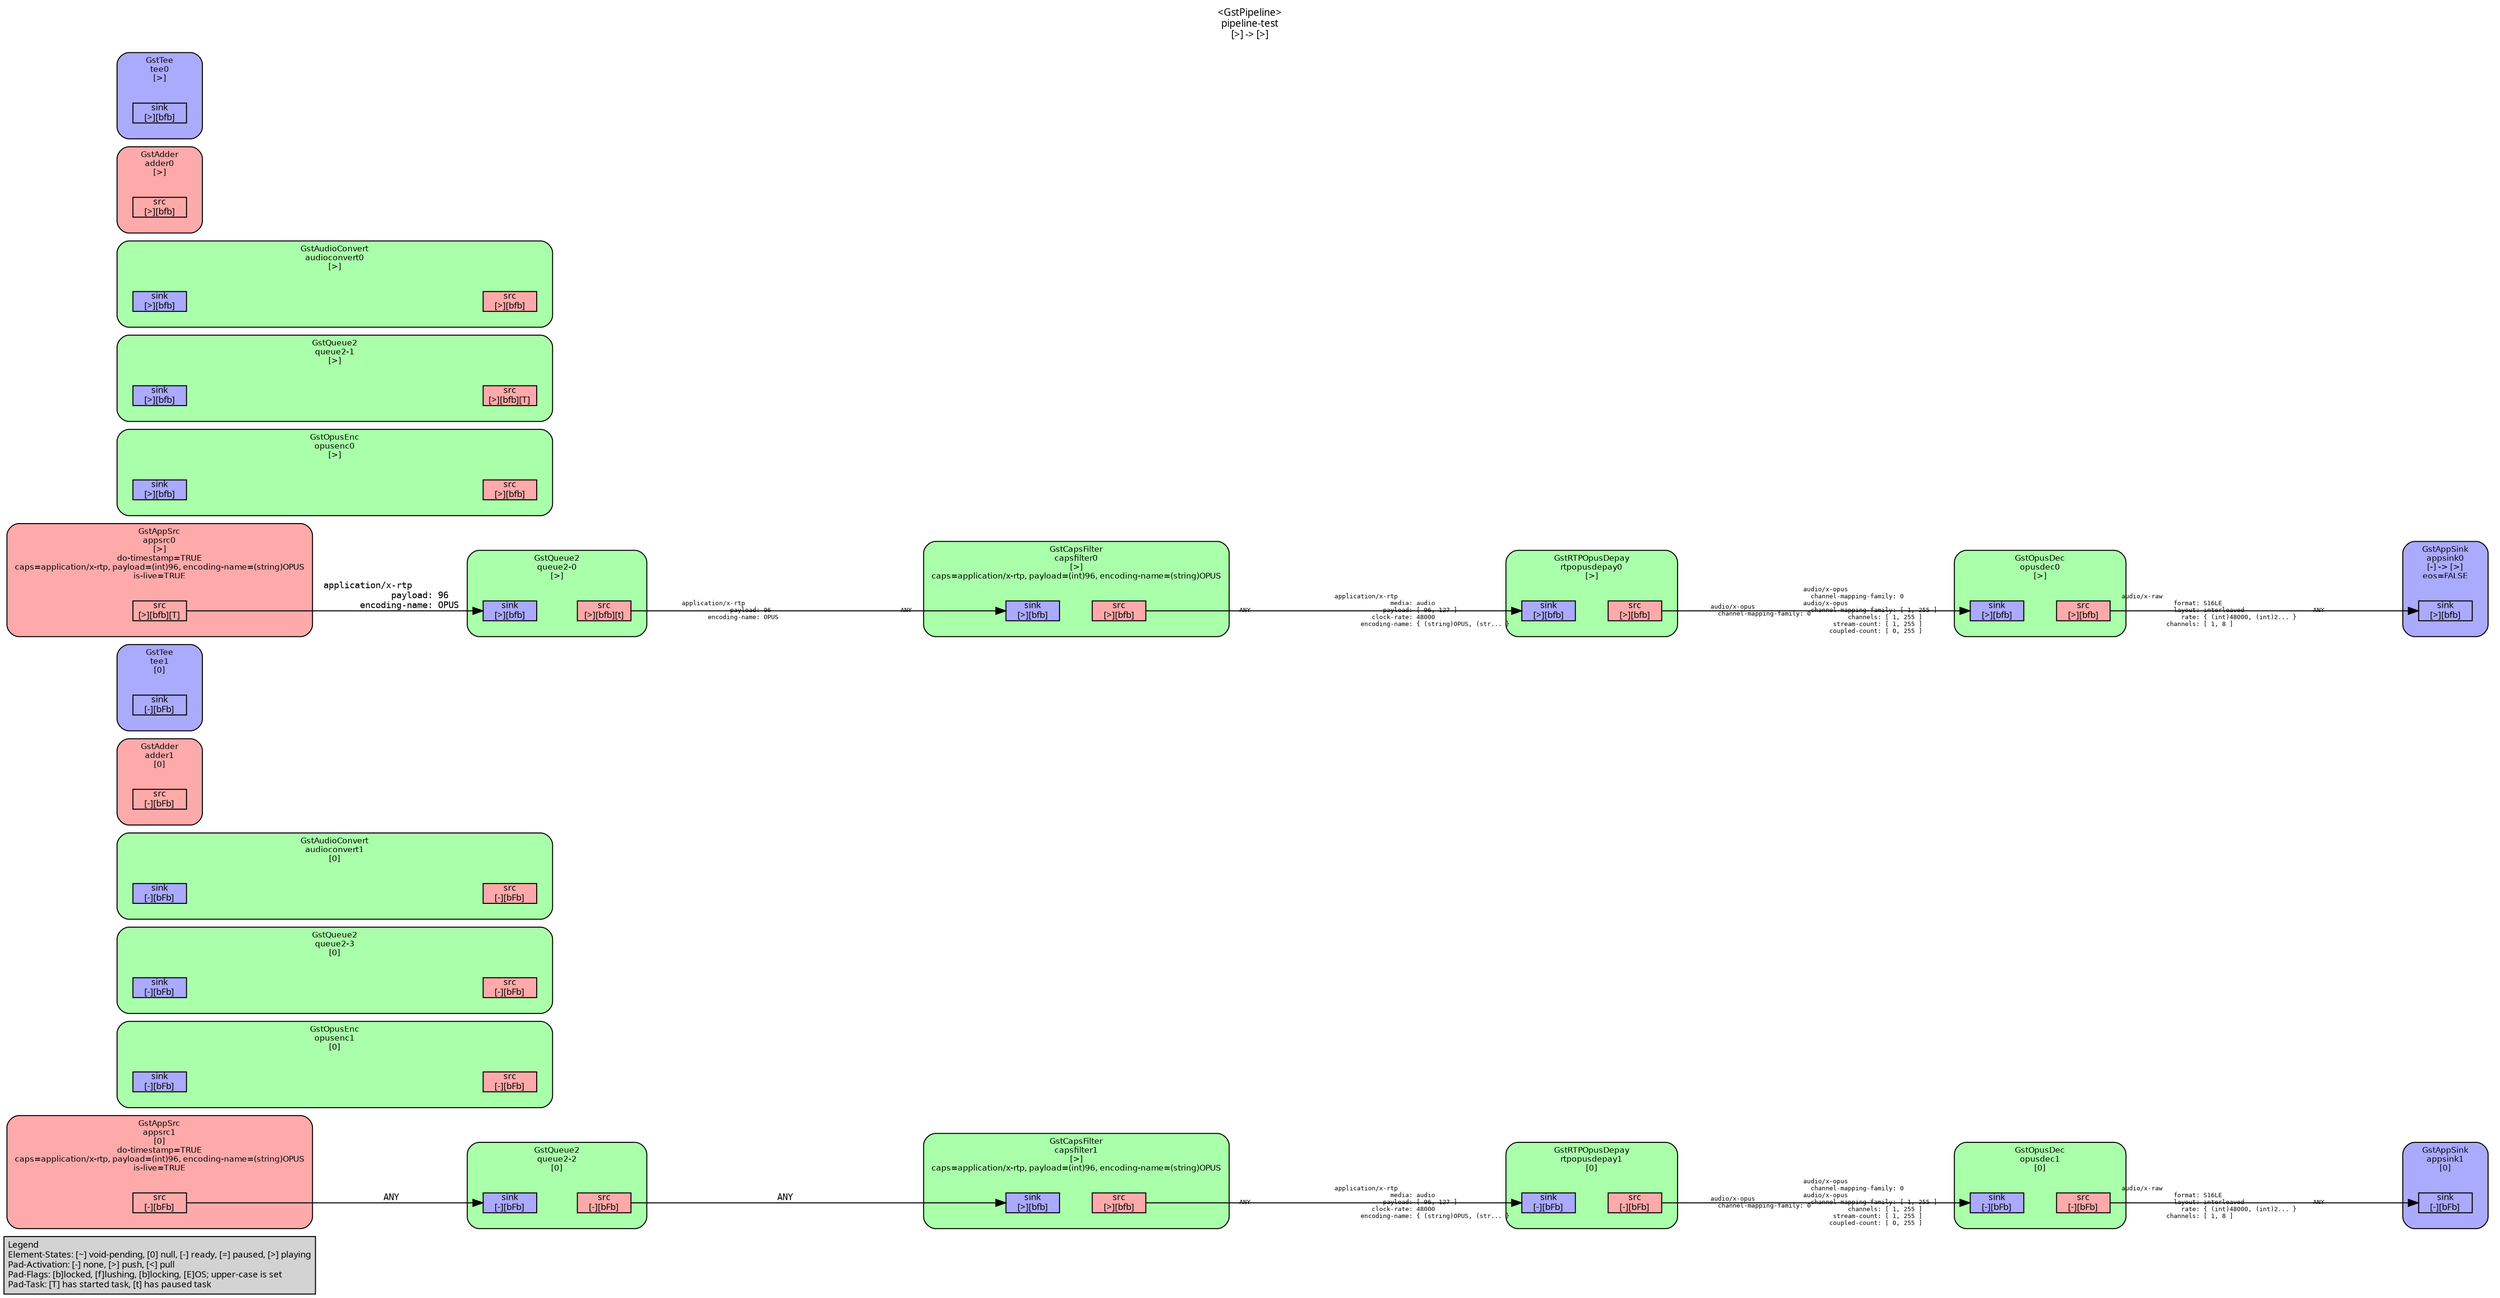 digraph pipeline {
  rankdir=LR;
  fontname="sans";
  fontsize="10";
  labelloc=t;
  nodesep=.1;
  ranksep=.2;
  label="<GstPipeline>\npipeline-test\n[>] -> [>]";
  node [style="filled,rounded", shape=box, fontsize="9", fontname="sans", margin="0.0,0.0"];
  edge [labelfontsize="6", fontsize="9", fontname="monospace"];
  
  legend [
    pos="0,0!",
    margin="0.05,0.05",
    style="filled",
    label="Legend\lElement-States: [~] void-pending, [0] null, [-] ready, [=] paused, [>] playing\lPad-Activation: [-] none, [>] push, [<] pull\lPad-Flags: [b]locked, [f]lushing, [b]locking, [E]OS; upper-case is set\lPad-Task: [T] has started task, [t] has paused task\l",
  ];
  subgraph cluster_capsfilter1_0x14504ee00 {
    fontname="Bitstream Vera Sans";
    fontsize="8";
    style="filled,rounded";
    color=black;
    label="GstCapsFilter\ncapsfilter1\n[>]\ncaps=application/x-rtp, payload=(int)96, encoding-name=(string)OPUS";
    subgraph cluster_capsfilter1_0x14504ee00_sink {
      label="";
      style="invis";
      capsfilter1_0x14504ee00_sink_0x14487d800 [color=black, fillcolor="#aaaaff", label="sink\n[>][bfb]", height="0.2", style="filled,solid"];
    }

    subgraph cluster_capsfilter1_0x14504ee00_src {
      label="";
      style="invis";
      capsfilter1_0x14504ee00_src_0x14487da50 [color=black, fillcolor="#ffaaaa", label="src\n[>][bfb]", height="0.2", style="filled,solid"];
    }

    capsfilter1_0x14504ee00_sink_0x14487d800 -> capsfilter1_0x14504ee00_src_0x14487da50 [style="invis"];
    fillcolor="#aaffaa";
  }

  capsfilter1_0x14504ee00_src_0x14487da50 -> rtpopusdepay1_0x14486cd50_sink_0x144071830 [labeldistance="10", labelangle="0", label="                                                  ", taillabel="ANY", headlabel="application/x-rtp\l               media: audio\l             payload: [ 96, 127 ]\l          clock-rate: 48000\l       encoding-name: { (string)OPUS, (str... }\l"]
  subgraph cluster_appsink1_0x14504a110 {
    fontname="Bitstream Vera Sans";
    fontsize="8";
    style="filled,rounded";
    color=black;
    label="GstAppSink\nappsink1\n[0]";
    subgraph cluster_appsink1_0x14504a110_sink {
      label="";
      style="invis";
      appsink1_0x14504a110_sink_0x14487d5b0 [color=black, fillcolor="#aaaaff", label="sink\n[-][bFb]", height="0.2", style="filled,solid"];
    }

    fillcolor="#aaaaff";
  }

  subgraph cluster_opusenc1_0x14600e380 {
    fontname="Bitstream Vera Sans";
    fontsize="8";
    style="filled,rounded";
    color=black;
    label="GstOpusEnc\nopusenc1\n[0]";
    subgraph cluster_opusenc1_0x14600e380_sink {
      label="";
      style="invis";
      opusenc1_0x14600e380_sink_0x14487d110 [color=black, fillcolor="#aaaaff", label="sink\n[-][bFb]", height="0.2", style="filled,solid"];
    }

    subgraph cluster_opusenc1_0x14600e380_src {
      label="";
      style="invis";
      opusenc1_0x14600e380_src_0x14487d360 [color=black, fillcolor="#ffaaaa", label="src\n[-][bFb]", height="0.2", style="filled,solid"];
    }

    opusenc1_0x14600e380_sink_0x14487d110 -> opusenc1_0x14600e380_src_0x14487d360 [style="invis"];
    fillcolor="#aaffaa";
  }

  subgraph cluster_queue2_3_0x1448713e0 {
    fontname="Bitstream Vera Sans";
    fontsize="8";
    style="filled,rounded";
    color=black;
    label="GstQueue2\nqueue2-3\n[0]";
    subgraph cluster_queue2_3_0x1448713e0_sink {
      label="";
      style="invis";
      queue2_3_0x1448713e0_sink_0x14487cc70 [color=black, fillcolor="#aaaaff", label="sink\n[-][bFb]", height="0.2", style="filled,solid"];
    }

    subgraph cluster_queue2_3_0x1448713e0_src {
      label="";
      style="invis";
      queue2_3_0x1448713e0_src_0x14487cec0 [color=black, fillcolor="#ffaaaa", label="src\n[-][bFb]", height="0.2", style="filled,solid"];
    }

    queue2_3_0x1448713e0_sink_0x14487cc70 -> queue2_3_0x1448713e0_src_0x14487cec0 [style="invis"];
    fillcolor="#aaffaa";
  }

  subgraph cluster_audioconvert1_0x144075800 {
    fontname="Bitstream Vera Sans";
    fontsize="8";
    style="filled,rounded";
    color=black;
    label="GstAudioConvert\naudioconvert1\n[0]";
    subgraph cluster_audioconvert1_0x144075800_sink {
      label="";
      style="invis";
      audioconvert1_0x144075800_sink_0x14487c7d0 [color=black, fillcolor="#aaaaff", label="sink\n[-][bFb]", height="0.2", style="filled,solid"];
    }

    subgraph cluster_audioconvert1_0x144075800_src {
      label="";
      style="invis";
      audioconvert1_0x144075800_src_0x14487ca20 [color=black, fillcolor="#ffaaaa", label="src\n[-][bFb]", height="0.2", style="filled,solid"];
    }

    audioconvert1_0x144075800_sink_0x14487c7d0 -> audioconvert1_0x144075800_src_0x14487ca20 [style="invis"];
    fillcolor="#aaffaa";
  }

  subgraph cluster_adder1_0x14503ec40 {
    fontname="Bitstream Vera Sans";
    fontsize="8";
    style="filled,rounded";
    color=black;
    label="GstAdder\nadder1\n[0]";
    subgraph cluster_adder1_0x14503ec40_src {
      label="";
      style="invis";
      adder1_0x14503ec40_src_0x14487c580 [color=black, fillcolor="#ffaaaa", label="src\n[-][bFb]", height="0.2", style="filled,solid"];
    }

    fillcolor="#ffaaaa";
  }

  subgraph cluster_tee1_0x14406dbd0 {
    fontname="Bitstream Vera Sans";
    fontsize="8";
    style="filled,rounded";
    color=black;
    label="GstTee\ntee1\n[0]";
    subgraph cluster_tee1_0x14406dbd0_sink {
      label="";
      style="invis";
      tee1_0x14406dbd0_sink_0x14487c330 [color=black, fillcolor="#aaaaff", label="sink\n[-][bFb]", height="0.2", style="filled,solid"];
    }

    fillcolor="#aaaaff";
  }

  subgraph cluster_opusdec1_0x1448782e0 {
    fontname="Bitstream Vera Sans";
    fontsize="8";
    style="filled,rounded";
    color=black;
    label="GstOpusDec\nopusdec1\n[0]";
    subgraph cluster_opusdec1_0x1448782e0_sink {
      label="";
      style="invis";
      opusdec1_0x1448782e0_sink_0x144071cd0 [color=black, fillcolor="#aaaaff", label="sink\n[-][bFb]", height="0.2", style="filled,solid"];
    }

    subgraph cluster_opusdec1_0x1448782e0_src {
      label="";
      style="invis";
      opusdec1_0x1448782e0_src_0x14487c0e0 [color=black, fillcolor="#ffaaaa", label="src\n[-][bFb]", height="0.2", style="filled,solid"];
    }

    opusdec1_0x1448782e0_sink_0x144071cd0 -> opusdec1_0x1448782e0_src_0x14487c0e0 [style="invis"];
    fillcolor="#aaffaa";
  }

  opusdec1_0x1448782e0_src_0x14487c0e0 -> appsink1_0x14504a110_sink_0x14487d5b0 [labeldistance="10", labelangle="0", label="                                                  ", taillabel="audio/x-raw\l              format: S16LE\l              layout: interleaved\l                rate: { (int)48000, (int)2... }\l            channels: [ 1, 8 ]\l", headlabel="ANY"]
  subgraph cluster_rtpopusdepay1_0x14486cd50 {
    fontname="Bitstream Vera Sans";
    fontsize="8";
    style="filled,rounded";
    color=black;
    label="GstRTPOpusDepay\nrtpopusdepay1\n[0]";
    subgraph cluster_rtpopusdepay1_0x14486cd50_sink {
      label="";
      style="invis";
      rtpopusdepay1_0x14486cd50_sink_0x144071830 [color=black, fillcolor="#aaaaff", label="sink\n[-][bFb]", height="0.2", style="filled,solid"];
    }

    subgraph cluster_rtpopusdepay1_0x14486cd50_src {
      label="";
      style="invis";
      rtpopusdepay1_0x14486cd50_src_0x144071a80 [color=black, fillcolor="#ffaaaa", label="src\n[-][bFb]", height="0.2", style="filled,solid"];
    }

    rtpopusdepay1_0x14486cd50_sink_0x144071830 -> rtpopusdepay1_0x14486cd50_src_0x144071a80 [style="invis"];
    fillcolor="#aaffaa";
  }

  rtpopusdepay1_0x14486cd50_src_0x144071a80 -> opusdec1_0x1448782e0_sink_0x144071cd0 [labeldistance="10", labelangle="0", label="                                                  ", taillabel="audio/x-opus\l  channel-mapping-family: 0\l", headlabel="audio/x-opus\l  channel-mapping-family: 0\laudio/x-opus\l  channel-mapping-family: [ 1, 255 ]\l            channels: [ 1, 255 ]\l        stream-count: [ 1, 255 ]\l       coupled-count: [ 0, 255 ]\l"]
  subgraph cluster_queue2_2_0x144870ff0 {
    fontname="Bitstream Vera Sans";
    fontsize="8";
    style="filled,rounded";
    color=black;
    label="GstQueue2\nqueue2-2\n[0]";
    subgraph cluster_queue2_2_0x144870ff0_sink {
      label="";
      style="invis";
      queue2_2_0x144870ff0_sink_0x144071390 [color=black, fillcolor="#aaaaff", label="sink\n[-][bFb]", height="0.2", style="filled,solid"];
    }

    subgraph cluster_queue2_2_0x144870ff0_src {
      label="";
      style="invis";
      queue2_2_0x144870ff0_src_0x1440715e0 [color=black, fillcolor="#ffaaaa", label="src\n[-][bFb]", height="0.2", style="filled,solid"];
    }

    queue2_2_0x144870ff0_sink_0x144071390 -> queue2_2_0x144870ff0_src_0x1440715e0 [style="invis"];
    fillcolor="#aaffaa";
  }

  queue2_2_0x144870ff0_src_0x1440715e0 -> capsfilter1_0x14504ee00_sink_0x14487d800 [label="ANY"]
  subgraph cluster_appsrc1_0x144869830 {
    fontname="Bitstream Vera Sans";
    fontsize="8";
    style="filled,rounded";
    color=black;
    label="GstAppSrc\nappsrc1\n[0]\ndo-timestamp=TRUE\ncaps=application/x-rtp, payload=(int)96, encoding-name=(string)OPUS\nis-live=TRUE";
    subgraph cluster_appsrc1_0x144869830_src {
      label="";
      style="invis";
      appsrc1_0x144869830_src_0x144071140 [color=black, fillcolor="#ffaaaa", label="src\n[-][bFb]", height="0.2", style="filled,solid"];
    }

    fillcolor="#ffaaaa";
  }

  appsrc1_0x144869830_src_0x144071140 -> queue2_2_0x144870ff0_sink_0x144071390 [label="ANY"]
  subgraph cluster_capsfilter0_0x14504e100 {
    fontname="Bitstream Vera Sans";
    fontsize="8";
    style="filled,rounded";
    color=black;
    label="GstCapsFilter\ncapsfilter0\n[>]\ncaps=application/x-rtp, payload=(int)96, encoding-name=(string)OPUS";
    subgraph cluster_capsfilter0_0x14504e100_sink {
      label="";
      style="invis";
      capsfilter0_0x14504e100_sink_0x144070800 [color=black, fillcolor="#aaaaff", label="sink\n[>][bfb]", height="0.2", style="filled,solid"];
    }

    subgraph cluster_capsfilter0_0x14504e100_src {
      label="";
      style="invis";
      capsfilter0_0x14504e100_src_0x144070a50 [color=black, fillcolor="#ffaaaa", label="src\n[>][bfb]", height="0.2", style="filled,solid"];
    }

    capsfilter0_0x14504e100_sink_0x144070800 -> capsfilter0_0x14504e100_src_0x144070a50 [style="invis"];
    fillcolor="#aaffaa";
  }

  capsfilter0_0x14504e100_src_0x144070a50 -> rtpopusdepay0_0x14486c170_sink_0x144864830 [labeldistance="10", labelangle="0", label="                                                  ", taillabel="ANY", headlabel="application/x-rtp\l               media: audio\l             payload: [ 96, 127 ]\l          clock-rate: 48000\l       encoding-name: { (string)OPUS, (str... }\l"]
  subgraph cluster_appsink0_0x145048610 {
    fontname="Bitstream Vera Sans";
    fontsize="8";
    style="filled,rounded";
    color=black;
    label="GstAppSink\nappsink0\n[-] -> [>]\neos=FALSE";
    subgraph cluster_appsink0_0x145048610_sink {
      label="";
      style="invis";
      appsink0_0x145048610_sink_0x1440705b0 [color=black, fillcolor="#aaaaff", label="sink\n[>][bfb]", height="0.2", style="filled,solid"];
    }

    fillcolor="#aaaaff";
  }

  subgraph cluster_opusenc0_0x14600c540 {
    fontname="Bitstream Vera Sans";
    fontsize="8";
    style="filled,rounded";
    color=black;
    label="GstOpusEnc\nopusenc0\n[>]";
    subgraph cluster_opusenc0_0x14600c540_sink {
      label="";
      style="invis";
      opusenc0_0x14600c540_sink_0x144070110 [color=black, fillcolor="#aaaaff", label="sink\n[>][bfb]", height="0.2", style="filled,solid"];
    }

    subgraph cluster_opusenc0_0x14600c540_src {
      label="";
      style="invis";
      opusenc0_0x14600c540_src_0x144070360 [color=black, fillcolor="#ffaaaa", label="src\n[>][bfb]", height="0.2", style="filled,solid"];
    }

    opusenc0_0x14600c540_sink_0x144070110 -> opusenc0_0x14600c540_src_0x144070360 [style="invis"];
    fillcolor="#aaffaa";
  }

  subgraph cluster_queue2_1_0x144870420 {
    fontname="Bitstream Vera Sans";
    fontsize="8";
    style="filled,rounded";
    color=black;
    label="GstQueue2\nqueue2-1\n[>]";
    subgraph cluster_queue2_1_0x144870420_sink {
      label="";
      style="invis";
      queue2_1_0x144870420_sink_0x144865ab0 [color=black, fillcolor="#aaaaff", label="sink\n[>][bfb]", height="0.2", style="filled,solid"];
    }

    subgraph cluster_queue2_1_0x144870420_src {
      label="";
      style="invis";
      queue2_1_0x144870420_src_0x144865d00 [color=black, fillcolor="#ffaaaa", label="src\n[>][bfb][T]", height="0.2", style="filled,solid"];
    }

    queue2_1_0x144870420_sink_0x144865ab0 -> queue2_1_0x144870420_src_0x144865d00 [style="invis"];
    fillcolor="#aaffaa";
  }

  subgraph cluster_audioconvert0_0x144074100 {
    fontname="Bitstream Vera Sans";
    fontsize="8";
    style="filled,rounded";
    color=black;
    label="GstAudioConvert\naudioconvert0\n[>]";
    subgraph cluster_audioconvert0_0x144074100_sink {
      label="";
      style="invis";
      audioconvert0_0x144074100_sink_0x144865610 [color=black, fillcolor="#aaaaff", label="sink\n[>][bfb]", height="0.2", style="filled,solid"];
    }

    subgraph cluster_audioconvert0_0x144074100_src {
      label="";
      style="invis";
      audioconvert0_0x144074100_src_0x144865860 [color=black, fillcolor="#ffaaaa", label="src\n[>][bfb]", height="0.2", style="filled,solid"];
    }

    audioconvert0_0x144074100_sink_0x144865610 -> audioconvert0_0x144074100_src_0x144865860 [style="invis"];
    fillcolor="#aaffaa";
  }

  subgraph cluster_adder0_0x14503e000 {
    fontname="Bitstream Vera Sans";
    fontsize="8";
    style="filled,rounded";
    color=black;
    label="GstAdder\nadder0\n[>]";
    subgraph cluster_adder0_0x14503e000_src {
      label="";
      style="invis";
      adder0_0x14503e000_src_0x1448653c0 [color=black, fillcolor="#ffaaaa", label="src\n[>][bfb]", height="0.2", style="filled,solid"];
    }

    fillcolor="#ffaaaa";
  }

  subgraph cluster_tee0_0x14406d000 {
    fontname="Bitstream Vera Sans";
    fontsize="8";
    style="filled,rounded";
    color=black;
    label="GstTee\ntee0\n[>]";
    subgraph cluster_tee0_0x14406d000_sink {
      label="";
      style="invis";
      tee0_0x14406d000_sink_0x144865170 [color=black, fillcolor="#aaaaff", label="sink\n[>][bfb]", height="0.2", style="filled,solid"];
    }

    fillcolor="#aaaaff";
  }

  subgraph cluster_opusdec0_0x144067ae0 {
    fontname="Bitstream Vera Sans";
    fontsize="8";
    style="filled,rounded";
    color=black;
    label="GstOpusDec\nopusdec0\n[>]";
    subgraph cluster_opusdec0_0x144067ae0_sink {
      label="";
      style="invis";
      opusdec0_0x144067ae0_sink_0x144864cd0 [color=black, fillcolor="#aaaaff", label="sink\n[>][bfb]", height="0.2", style="filled,solid"];
    }

    subgraph cluster_opusdec0_0x144067ae0_src {
      label="";
      style="invis";
      opusdec0_0x144067ae0_src_0x144864f20 [color=black, fillcolor="#ffaaaa", label="src\n[>][bfb]", height="0.2", style="filled,solid"];
    }

    opusdec0_0x144067ae0_sink_0x144864cd0 -> opusdec0_0x144067ae0_src_0x144864f20 [style="invis"];
    fillcolor="#aaffaa";
  }

  opusdec0_0x144067ae0_src_0x144864f20 -> appsink0_0x145048610_sink_0x1440705b0 [labeldistance="10", labelangle="0", label="                                                  ", taillabel="audio/x-raw\l              format: S16LE\l              layout: interleaved\l                rate: { (int)48000, (int)2... }\l            channels: [ 1, 8 ]\l", headlabel="ANY"]
  subgraph cluster_rtpopusdepay0_0x14486c170 {
    fontname="Bitstream Vera Sans";
    fontsize="8";
    style="filled,rounded";
    color=black;
    label="GstRTPOpusDepay\nrtpopusdepay0\n[>]";
    subgraph cluster_rtpopusdepay0_0x14486c170_sink {
      label="";
      style="invis";
      rtpopusdepay0_0x14486c170_sink_0x144864830 [color=black, fillcolor="#aaaaff", label="sink\n[>][bfb]", height="0.2", style="filled,solid"];
    }

    subgraph cluster_rtpopusdepay0_0x14486c170_src {
      label="";
      style="invis";
      rtpopusdepay0_0x14486c170_src_0x144864a80 [color=black, fillcolor="#ffaaaa", label="src\n[>][bfb]", height="0.2", style="filled,solid"];
    }

    rtpopusdepay0_0x14486c170_sink_0x144864830 -> rtpopusdepay0_0x14486c170_src_0x144864a80 [style="invis"];
    fillcolor="#aaffaa";
  }

  rtpopusdepay0_0x14486c170_src_0x144864a80 -> opusdec0_0x144067ae0_sink_0x144864cd0 [labeldistance="10", labelangle="0", label="                                                  ", taillabel="audio/x-opus\l  channel-mapping-family: 0\l", headlabel="audio/x-opus\l  channel-mapping-family: 0\laudio/x-opus\l  channel-mapping-family: [ 1, 255 ]\l            channels: [ 1, 255 ]\l        stream-count: [ 1, 255 ]\l       coupled-count: [ 0, 255 ]\l"]
  subgraph cluster_queue2_0_0x144870030 {
    fontname="Bitstream Vera Sans";
    fontsize="8";
    style="filled,rounded";
    color=black;
    label="GstQueue2\nqueue2-0\n[>]";
    subgraph cluster_queue2_0_0x144870030_sink {
      label="";
      style="invis";
      queue2_0_0x144870030_sink_0x144864390 [color=black, fillcolor="#aaaaff", label="sink\n[>][bfb]", height="0.2", style="filled,solid"];
    }

    subgraph cluster_queue2_0_0x144870030_src {
      label="";
      style="invis";
      queue2_0_0x144870030_src_0x1448645e0 [color=black, fillcolor="#ffaaaa", label="src\n[>][bfb][t]", height="0.2", style="filled,solid"];
    }

    queue2_0_0x144870030_sink_0x144864390 -> queue2_0_0x144870030_src_0x1448645e0 [style="invis"];
    fillcolor="#aaffaa";
  }

  queue2_0_0x144870030_src_0x1448645e0 -> capsfilter0_0x14504e100_sink_0x144070800 [labeldistance="10", labelangle="0", label="                                                  ", taillabel="application/x-rtp\l             payload: 96\l       encoding-name: OPUS\l", headlabel="ANY"]
  subgraph cluster_appsrc0_0x144868330 {
    fontname="Bitstream Vera Sans";
    fontsize="8";
    style="filled,rounded";
    color=black;
    label="GstAppSrc\nappsrc0\n[>]\ndo-timestamp=TRUE\ncaps=application/x-rtp, payload=(int)96, encoding-name=(string)OPUS\nis-live=TRUE";
    subgraph cluster_appsrc0_0x144868330_src {
      label="";
      style="invis";
      appsrc0_0x144868330_src_0x144864140 [color=black, fillcolor="#ffaaaa", label="src\n[>][bfb][T]", height="0.2", style="filled,solid"];
    }

    fillcolor="#ffaaaa";
  }

  appsrc0_0x144868330_src_0x144864140 -> queue2_0_0x144870030_sink_0x144864390 [label="application/x-rtp\l             payload: 96\l       encoding-name: OPUS\l"]
}
